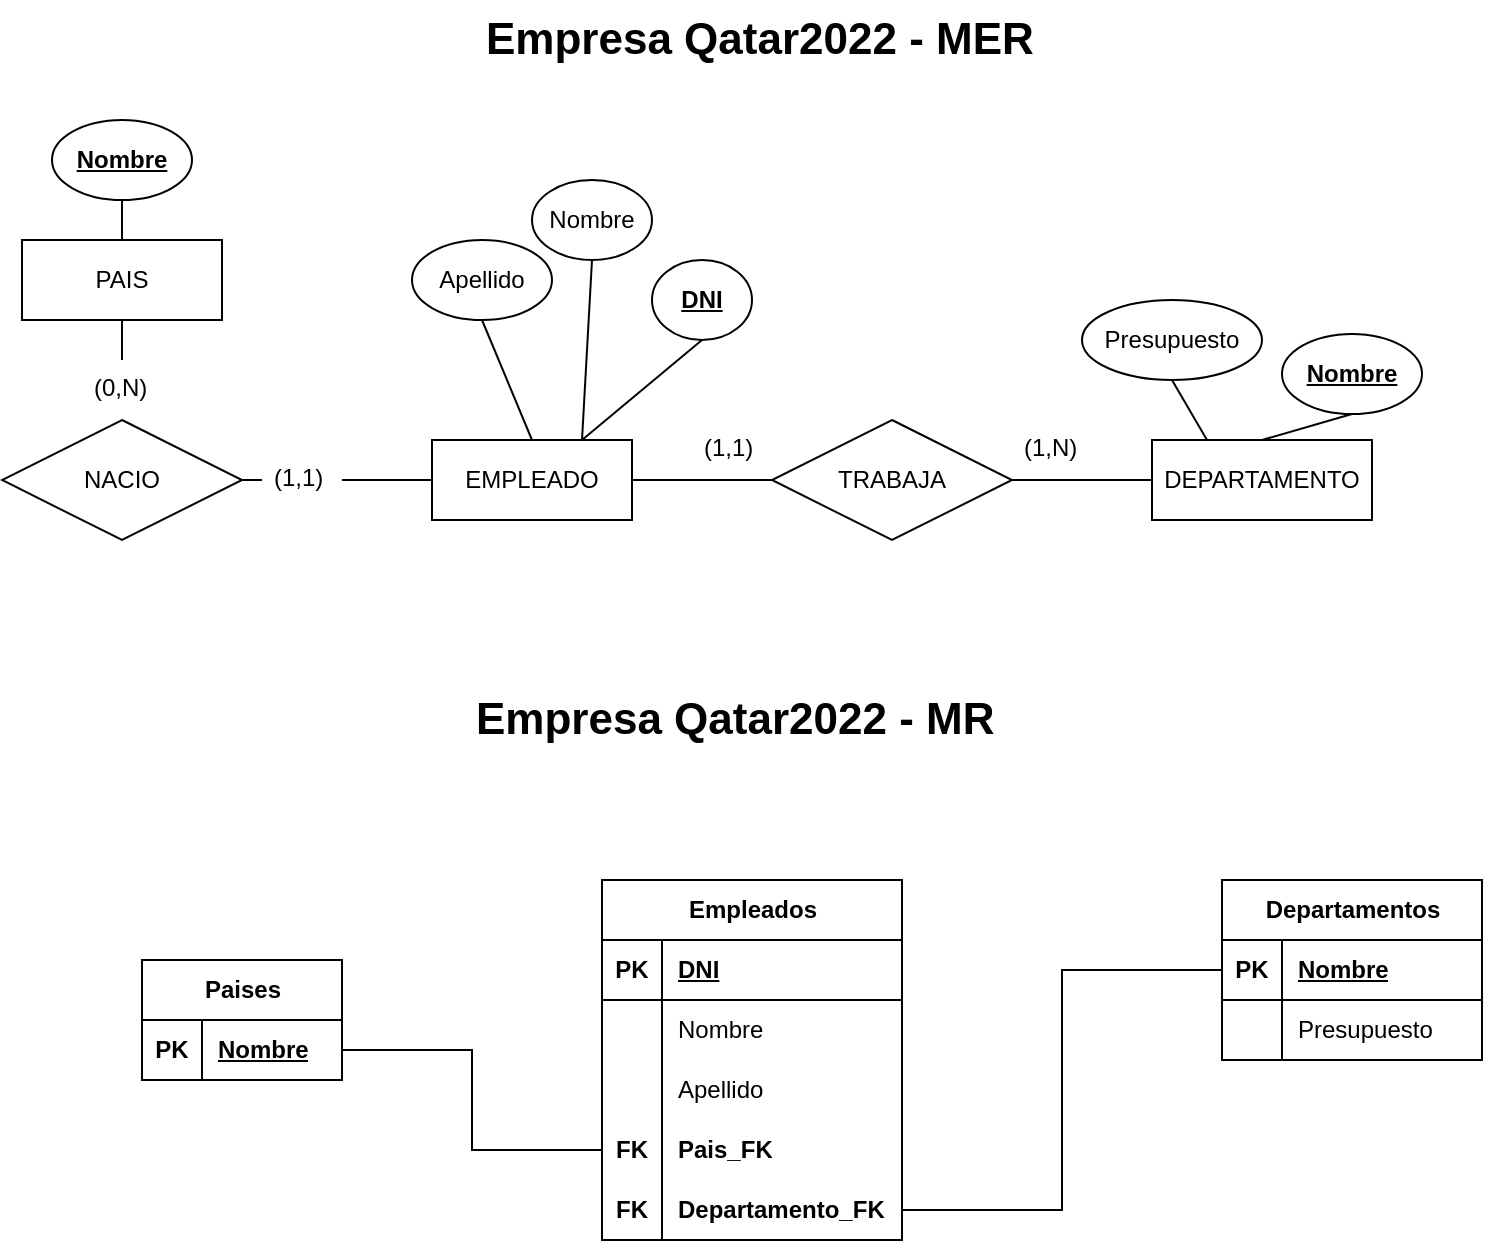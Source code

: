 <mxfile version="21.2.1" type="google">
  <diagram name="Page-1" id="V_r4Xg3WpU-lNRWwmF45">
    <mxGraphModel grid="1" page="1" gridSize="10" guides="1" tooltips="1" connect="1" arrows="1" fold="1" pageScale="1" pageWidth="291" pageHeight="413" math="0" shadow="0">
      <root>
        <mxCell id="0" />
        <mxCell id="1" parent="0" />
        <mxCell id="gcPwVNpe9fE2ie1yvJzp-1" value="&lt;font style=&quot;font-size: 22px;&quot;&gt;&lt;b&gt;Empresa Qatar2022 - MER&lt;/b&gt;&lt;/font&gt;" style="text;whiteSpace=wrap;html=1;" vertex="1" parent="1">
          <mxGeometry x="290" width="280" height="40" as="geometry" />
        </mxCell>
        <mxCell id="gcPwVNpe9fE2ie1yvJzp-24" style="edgeStyle=orthogonalEdgeStyle;rounded=0;orthogonalLoop=1;jettySize=auto;html=1;exitX=1;exitY=0.5;exitDx=0;exitDy=0;entryX=0;entryY=0.5;entryDx=0;entryDy=0;endArrow=none;endFill=0;" edge="1" parent="1" source="gcPwVNpe9fE2ie1yvJzp-3" target="gcPwVNpe9fE2ie1yvJzp-23">
          <mxGeometry relative="1" as="geometry" />
        </mxCell>
        <mxCell id="gcPwVNpe9fE2ie1yvJzp-3" value="EMPLEADO" style="whiteSpace=wrap;html=1;align=center;" vertex="1" parent="1">
          <mxGeometry x="265" y="220" width="100" height="40" as="geometry" />
        </mxCell>
        <mxCell id="gcPwVNpe9fE2ie1yvJzp-4" value="DNI" style="ellipse;whiteSpace=wrap;html=1;align=center;fontStyle=5;" vertex="1" parent="1">
          <mxGeometry x="375" y="130" width="50" height="40" as="geometry" />
        </mxCell>
        <mxCell id="gcPwVNpe9fE2ie1yvJzp-5" value="Nombre" style="ellipse;whiteSpace=wrap;html=1;align=center;" vertex="1" parent="1">
          <mxGeometry x="315" y="90" width="60" height="40" as="geometry" />
        </mxCell>
        <mxCell id="gcPwVNpe9fE2ie1yvJzp-6" value="Apellido" style="ellipse;whiteSpace=wrap;html=1;align=center;" vertex="1" parent="1">
          <mxGeometry x="255" y="120" width="70" height="40" as="geometry" />
        </mxCell>
        <mxCell id="gcPwVNpe9fE2ie1yvJzp-8" value="" style="endArrow=none;html=1;rounded=0;entryX=0.5;entryY=1;entryDx=0;entryDy=0;exitX=0.75;exitY=0;exitDx=0;exitDy=0;" edge="1" parent="1" source="gcPwVNpe9fE2ie1yvJzp-3" target="gcPwVNpe9fE2ie1yvJzp-4">
          <mxGeometry relative="1" as="geometry">
            <mxPoint x="225" y="420" as="sourcePoint" />
            <mxPoint x="385" y="420" as="targetPoint" />
          </mxGeometry>
        </mxCell>
        <mxCell id="gcPwVNpe9fE2ie1yvJzp-9" value="" style="endArrow=none;html=1;rounded=0;entryX=0.5;entryY=1;entryDx=0;entryDy=0;exitX=0.75;exitY=0;exitDx=0;exitDy=0;" edge="1" parent="1" source="gcPwVNpe9fE2ie1yvJzp-3" target="gcPwVNpe9fE2ie1yvJzp-5">
          <mxGeometry relative="1" as="geometry">
            <mxPoint x="350" y="230" as="sourcePoint" />
            <mxPoint x="410" y="180" as="targetPoint" />
          </mxGeometry>
        </mxCell>
        <mxCell id="gcPwVNpe9fE2ie1yvJzp-10" value="" style="endArrow=none;html=1;rounded=0;exitX=0.5;exitY=0;exitDx=0;exitDy=0;entryX=0.5;entryY=1;entryDx=0;entryDy=0;" edge="1" parent="1" source="gcPwVNpe9fE2ie1yvJzp-3" target="gcPwVNpe9fE2ie1yvJzp-6">
          <mxGeometry relative="1" as="geometry">
            <mxPoint x="360" y="240" as="sourcePoint" />
            <mxPoint x="425" y="190" as="targetPoint" />
          </mxGeometry>
        </mxCell>
        <mxCell id="gcPwVNpe9fE2ie1yvJzp-12" value="DEPARTAMENTO" style="whiteSpace=wrap;html=1;align=center;" vertex="1" parent="1">
          <mxGeometry x="625" y="220" width="110" height="40" as="geometry" />
        </mxCell>
        <mxCell id="gcPwVNpe9fE2ie1yvJzp-15" value="Nombre" style="ellipse;whiteSpace=wrap;html=1;align=center;fontStyle=5" vertex="1" parent="1">
          <mxGeometry x="690" y="167" width="70" height="40" as="geometry" />
        </mxCell>
        <mxCell id="gcPwVNpe9fE2ie1yvJzp-17" value="Presupuesto" style="ellipse;whiteSpace=wrap;html=1;align=center;" vertex="1" parent="1">
          <mxGeometry x="590" y="150" width="90" height="40" as="geometry" />
        </mxCell>
        <mxCell id="gcPwVNpe9fE2ie1yvJzp-21" value="" style="endArrow=none;html=1;rounded=0;entryX=0.5;entryY=1;entryDx=0;entryDy=0;exitX=0.5;exitY=0;exitDx=0;exitDy=0;" edge="1" parent="1" source="gcPwVNpe9fE2ie1yvJzp-12" target="gcPwVNpe9fE2ie1yvJzp-15">
          <mxGeometry relative="1" as="geometry">
            <mxPoint x="635" y="250" as="sourcePoint" />
            <mxPoint x="795" y="250" as="targetPoint" />
          </mxGeometry>
        </mxCell>
        <mxCell id="gcPwVNpe9fE2ie1yvJzp-22" value="" style="endArrow=none;html=1;rounded=0;exitX=0.5;exitY=1;exitDx=0;exitDy=0;entryX=0.25;entryY=0;entryDx=0;entryDy=0;" edge="1" parent="1" source="gcPwVNpe9fE2ie1yvJzp-17" target="gcPwVNpe9fE2ie1yvJzp-12">
          <mxGeometry relative="1" as="geometry">
            <mxPoint x="635" y="250" as="sourcePoint" />
            <mxPoint x="795" y="250" as="targetPoint" />
          </mxGeometry>
        </mxCell>
        <mxCell id="gcPwVNpe9fE2ie1yvJzp-25" style="edgeStyle=orthogonalEdgeStyle;rounded=0;orthogonalLoop=1;jettySize=auto;html=1;exitX=1;exitY=0.5;exitDx=0;exitDy=0;entryX=0;entryY=0.5;entryDx=0;entryDy=0;endArrow=none;endFill=0;" edge="1" parent="1" source="gcPwVNpe9fE2ie1yvJzp-23" target="gcPwVNpe9fE2ie1yvJzp-12">
          <mxGeometry relative="1" as="geometry" />
        </mxCell>
        <mxCell id="gcPwVNpe9fE2ie1yvJzp-23" value="TRABAJA" style="shape=rhombus;perimeter=rhombusPerimeter;whiteSpace=wrap;html=1;align=center;" vertex="1" parent="1">
          <mxGeometry x="435" y="210" width="120" height="60" as="geometry" />
        </mxCell>
        <mxCell id="gcPwVNpe9fE2ie1yvJzp-26" value="(1,1)" style="text;strokeColor=none;fillColor=none;spacingLeft=4;spacingRight=4;overflow=hidden;rotatable=0;points=[[0,0.5],[1,0.5]];portConstraint=eastwest;fontSize=12;whiteSpace=wrap;html=1;" vertex="1" parent="1">
          <mxGeometry x="395" y="210" width="40" height="30" as="geometry" />
        </mxCell>
        <mxCell id="gcPwVNpe9fE2ie1yvJzp-27" value="(1,N)" style="text;strokeColor=none;fillColor=none;spacingLeft=4;spacingRight=4;overflow=hidden;rotatable=0;points=[[0,0.5],[1,0.5]];portConstraint=eastwest;fontSize=12;whiteSpace=wrap;html=1;" vertex="1" parent="1">
          <mxGeometry x="555" y="210" width="40" height="30" as="geometry" />
        </mxCell>
        <mxCell id="gcPwVNpe9fE2ie1yvJzp-28" value="&lt;font style=&quot;font-size: 22px;&quot;&gt;&lt;b&gt;Empresa Qatar2022 - MR&lt;/b&gt;&lt;/font&gt;" style="text;whiteSpace=wrap;html=1;" vertex="1" parent="1">
          <mxGeometry x="285" y="340" width="280" height="40" as="geometry" />
        </mxCell>
        <mxCell id="gcPwVNpe9fE2ie1yvJzp-29" value="Empleados" style="shape=table;startSize=30;container=1;collapsible=1;childLayout=tableLayout;fixedRows=1;rowLines=0;fontStyle=1;align=center;resizeLast=1;html=1;" vertex="1" parent="1">
          <mxGeometry x="350" y="440" width="150" height="180" as="geometry" />
        </mxCell>
        <mxCell id="gcPwVNpe9fE2ie1yvJzp-30" value="" style="shape=tableRow;horizontal=0;startSize=0;swimlaneHead=0;swimlaneBody=0;fillColor=none;collapsible=0;dropTarget=0;points=[[0,0.5],[1,0.5]];portConstraint=eastwest;top=0;left=0;right=0;bottom=1;" vertex="1" parent="gcPwVNpe9fE2ie1yvJzp-29">
          <mxGeometry y="30" width="150" height="30" as="geometry" />
        </mxCell>
        <mxCell id="gcPwVNpe9fE2ie1yvJzp-31" value="PK" style="shape=partialRectangle;connectable=0;fillColor=none;top=0;left=0;bottom=0;right=0;fontStyle=1;overflow=hidden;whiteSpace=wrap;html=1;" vertex="1" parent="gcPwVNpe9fE2ie1yvJzp-30">
          <mxGeometry width="30" height="30" as="geometry">
            <mxRectangle width="30" height="30" as="alternateBounds" />
          </mxGeometry>
        </mxCell>
        <mxCell id="gcPwVNpe9fE2ie1yvJzp-32" value="DNI" style="shape=partialRectangle;connectable=0;fillColor=none;top=0;left=0;bottom=0;right=0;align=left;spacingLeft=6;fontStyle=5;overflow=hidden;whiteSpace=wrap;html=1;" vertex="1" parent="gcPwVNpe9fE2ie1yvJzp-30">
          <mxGeometry x="30" width="120" height="30" as="geometry">
            <mxRectangle width="120" height="30" as="alternateBounds" />
          </mxGeometry>
        </mxCell>
        <mxCell id="gcPwVNpe9fE2ie1yvJzp-33" value="" style="shape=tableRow;horizontal=0;startSize=0;swimlaneHead=0;swimlaneBody=0;fillColor=none;collapsible=0;dropTarget=0;points=[[0,0.5],[1,0.5]];portConstraint=eastwest;top=0;left=0;right=0;bottom=0;" vertex="1" parent="gcPwVNpe9fE2ie1yvJzp-29">
          <mxGeometry y="60" width="150" height="30" as="geometry" />
        </mxCell>
        <mxCell id="gcPwVNpe9fE2ie1yvJzp-34" value="" style="shape=partialRectangle;connectable=0;fillColor=none;top=0;left=0;bottom=0;right=0;editable=1;overflow=hidden;whiteSpace=wrap;html=1;" vertex="1" parent="gcPwVNpe9fE2ie1yvJzp-33">
          <mxGeometry width="30" height="30" as="geometry">
            <mxRectangle width="30" height="30" as="alternateBounds" />
          </mxGeometry>
        </mxCell>
        <mxCell id="gcPwVNpe9fE2ie1yvJzp-35" value="Nombre" style="shape=partialRectangle;connectable=0;fillColor=none;top=0;left=0;bottom=0;right=0;align=left;spacingLeft=6;overflow=hidden;whiteSpace=wrap;html=1;" vertex="1" parent="gcPwVNpe9fE2ie1yvJzp-33">
          <mxGeometry x="30" width="120" height="30" as="geometry">
            <mxRectangle width="120" height="30" as="alternateBounds" />
          </mxGeometry>
        </mxCell>
        <mxCell id="gcPwVNpe9fE2ie1yvJzp-36" value="" style="shape=tableRow;horizontal=0;startSize=0;swimlaneHead=0;swimlaneBody=0;fillColor=none;collapsible=0;dropTarget=0;points=[[0,0.5],[1,0.5]];portConstraint=eastwest;top=0;left=0;right=0;bottom=0;" vertex="1" parent="gcPwVNpe9fE2ie1yvJzp-29">
          <mxGeometry y="90" width="150" height="30" as="geometry" />
        </mxCell>
        <mxCell id="gcPwVNpe9fE2ie1yvJzp-37" value="" style="shape=partialRectangle;connectable=0;fillColor=none;top=0;left=0;bottom=0;right=0;editable=1;overflow=hidden;whiteSpace=wrap;html=1;" vertex="1" parent="gcPwVNpe9fE2ie1yvJzp-36">
          <mxGeometry width="30" height="30" as="geometry">
            <mxRectangle width="30" height="30" as="alternateBounds" />
          </mxGeometry>
        </mxCell>
        <mxCell id="gcPwVNpe9fE2ie1yvJzp-38" value="Apellido" style="shape=partialRectangle;connectable=0;fillColor=none;top=0;left=0;bottom=0;right=0;align=left;spacingLeft=6;overflow=hidden;whiteSpace=wrap;html=1;" vertex="1" parent="gcPwVNpe9fE2ie1yvJzp-36">
          <mxGeometry x="30" width="120" height="30" as="geometry">
            <mxRectangle width="120" height="30" as="alternateBounds" />
          </mxGeometry>
        </mxCell>
        <mxCell id="gcPwVNpe9fE2ie1yvJzp-39" value="" style="shape=tableRow;horizontal=0;startSize=0;swimlaneHead=0;swimlaneBody=0;fillColor=none;collapsible=0;dropTarget=0;points=[[0,0.5],[1,0.5]];portConstraint=eastwest;top=0;left=0;right=0;bottom=0;" vertex="1" parent="gcPwVNpe9fE2ie1yvJzp-29">
          <mxGeometry y="120" width="150" height="30" as="geometry" />
        </mxCell>
        <mxCell id="gcPwVNpe9fE2ie1yvJzp-40" value="FK" style="shape=partialRectangle;connectable=0;fillColor=none;top=0;left=0;bottom=0;right=0;editable=1;overflow=hidden;whiteSpace=wrap;html=1;fontStyle=1" vertex="1" parent="gcPwVNpe9fE2ie1yvJzp-39">
          <mxGeometry width="30" height="30" as="geometry">
            <mxRectangle width="30" height="30" as="alternateBounds" />
          </mxGeometry>
        </mxCell>
        <mxCell id="gcPwVNpe9fE2ie1yvJzp-41" value="Pais_FK" style="shape=partialRectangle;connectable=0;fillColor=none;top=0;left=0;bottom=0;right=0;align=left;spacingLeft=6;overflow=hidden;whiteSpace=wrap;html=1;fontStyle=1" vertex="1" parent="gcPwVNpe9fE2ie1yvJzp-39">
          <mxGeometry x="30" width="120" height="30" as="geometry">
            <mxRectangle width="120" height="30" as="alternateBounds" />
          </mxGeometry>
        </mxCell>
        <mxCell id="gcPwVNpe9fE2ie1yvJzp-79" value="" style="shape=tableRow;horizontal=0;startSize=0;swimlaneHead=0;swimlaneBody=0;fillColor=none;collapsible=0;dropTarget=0;points=[[0,0.5],[1,0.5]];portConstraint=eastwest;top=0;left=0;right=0;bottom=0;" vertex="1" parent="gcPwVNpe9fE2ie1yvJzp-29">
          <mxGeometry y="150" width="150" height="30" as="geometry" />
        </mxCell>
        <mxCell id="gcPwVNpe9fE2ie1yvJzp-80" value="FK" style="shape=partialRectangle;connectable=0;fillColor=none;top=0;left=0;bottom=0;right=0;editable=1;overflow=hidden;whiteSpace=wrap;html=1;fontStyle=1" vertex="1" parent="gcPwVNpe9fE2ie1yvJzp-79">
          <mxGeometry width="30" height="30" as="geometry">
            <mxRectangle width="30" height="30" as="alternateBounds" />
          </mxGeometry>
        </mxCell>
        <mxCell id="gcPwVNpe9fE2ie1yvJzp-81" value="Departamento_FK&amp;nbsp;" style="shape=partialRectangle;connectable=0;fillColor=none;top=0;left=0;bottom=0;right=0;align=left;spacingLeft=6;overflow=hidden;whiteSpace=wrap;html=1;fontStyle=1" vertex="1" parent="gcPwVNpe9fE2ie1yvJzp-79">
          <mxGeometry x="30" width="120" height="30" as="geometry">
            <mxRectangle width="120" height="30" as="alternateBounds" />
          </mxGeometry>
        </mxCell>
        <mxCell id="gcPwVNpe9fE2ie1yvJzp-42" value="Departamentos" style="shape=table;startSize=30;container=1;collapsible=1;childLayout=tableLayout;fixedRows=1;rowLines=0;fontStyle=1;align=center;resizeLast=1;html=1;" vertex="1" parent="1">
          <mxGeometry x="660" y="440" width="130" height="90" as="geometry" />
        </mxCell>
        <mxCell id="gcPwVNpe9fE2ie1yvJzp-43" value="" style="shape=tableRow;horizontal=0;startSize=0;swimlaneHead=0;swimlaneBody=0;fillColor=none;collapsible=0;dropTarget=0;points=[[0,0.5],[1,0.5]];portConstraint=eastwest;top=0;left=0;right=0;bottom=1;" vertex="1" parent="gcPwVNpe9fE2ie1yvJzp-42">
          <mxGeometry y="30" width="130" height="30" as="geometry" />
        </mxCell>
        <mxCell id="gcPwVNpe9fE2ie1yvJzp-44" value="PK" style="shape=partialRectangle;connectable=0;fillColor=none;top=0;left=0;bottom=0;right=0;fontStyle=1;overflow=hidden;whiteSpace=wrap;html=1;" vertex="1" parent="gcPwVNpe9fE2ie1yvJzp-43">
          <mxGeometry width="30" height="30" as="geometry">
            <mxRectangle width="30" height="30" as="alternateBounds" />
          </mxGeometry>
        </mxCell>
        <mxCell id="gcPwVNpe9fE2ie1yvJzp-45" value="Nombre" style="shape=partialRectangle;connectable=0;fillColor=none;top=0;left=0;bottom=0;right=0;align=left;spacingLeft=6;fontStyle=5;overflow=hidden;whiteSpace=wrap;html=1;" vertex="1" parent="gcPwVNpe9fE2ie1yvJzp-43">
          <mxGeometry x="30" width="100" height="30" as="geometry">
            <mxRectangle width="100" height="30" as="alternateBounds" />
          </mxGeometry>
        </mxCell>
        <mxCell id="gcPwVNpe9fE2ie1yvJzp-49" value="" style="shape=tableRow;horizontal=0;startSize=0;swimlaneHead=0;swimlaneBody=0;fillColor=none;collapsible=0;dropTarget=0;points=[[0,0.5],[1,0.5]];portConstraint=eastwest;top=0;left=0;right=0;bottom=0;" vertex="1" parent="gcPwVNpe9fE2ie1yvJzp-42">
          <mxGeometry y="60" width="130" height="30" as="geometry" />
        </mxCell>
        <mxCell id="gcPwVNpe9fE2ie1yvJzp-50" value="" style="shape=partialRectangle;connectable=0;fillColor=none;top=0;left=0;bottom=0;right=0;editable=1;overflow=hidden;whiteSpace=wrap;html=1;" vertex="1" parent="gcPwVNpe9fE2ie1yvJzp-49">
          <mxGeometry width="30" height="30" as="geometry">
            <mxRectangle width="30" height="30" as="alternateBounds" />
          </mxGeometry>
        </mxCell>
        <mxCell id="gcPwVNpe9fE2ie1yvJzp-51" value="Presupuesto" style="shape=partialRectangle;connectable=0;fillColor=none;top=0;left=0;bottom=0;right=0;align=left;spacingLeft=6;overflow=hidden;whiteSpace=wrap;html=1;" vertex="1" parent="gcPwVNpe9fE2ie1yvJzp-49">
          <mxGeometry x="30" width="100" height="30" as="geometry">
            <mxRectangle width="100" height="30" as="alternateBounds" />
          </mxGeometry>
        </mxCell>
        <mxCell id="gcPwVNpe9fE2ie1yvJzp-56" style="edgeStyle=orthogonalEdgeStyle;rounded=0;orthogonalLoop=1;jettySize=auto;html=1;exitX=1;exitY=0.5;exitDx=0;exitDy=0;entryX=0;entryY=0.5;entryDx=0;entryDy=0;endArrow=none;endFill=0;" edge="1" parent="1" source="gcPwVNpe9fE2ie1yvJzp-74" target="gcPwVNpe9fE2ie1yvJzp-3">
          <mxGeometry relative="1" as="geometry" />
        </mxCell>
        <mxCell id="gcPwVNpe9fE2ie1yvJzp-55" value="NACIO" style="shape=rhombus;perimeter=rhombusPerimeter;whiteSpace=wrap;html=1;align=center;" vertex="1" parent="1">
          <mxGeometry x="50" y="210" width="120" height="60" as="geometry" />
        </mxCell>
        <mxCell id="gcPwVNpe9fE2ie1yvJzp-58" style="edgeStyle=orthogonalEdgeStyle;rounded=0;orthogonalLoop=1;jettySize=auto;html=1;exitX=0.5;exitY=1;exitDx=0;exitDy=0;entryX=0.5;entryY=0;entryDx=0;entryDy=0;endArrow=none;endFill=0;" edge="1" parent="1" source="gcPwVNpe9fE2ie1yvJzp-76" target="gcPwVNpe9fE2ie1yvJzp-55">
          <mxGeometry relative="1" as="geometry" />
        </mxCell>
        <mxCell id="gcPwVNpe9fE2ie1yvJzp-57" value="PAIS" style="whiteSpace=wrap;html=1;align=center;" vertex="1" parent="1">
          <mxGeometry x="60" y="120" width="100" height="40" as="geometry" />
        </mxCell>
        <mxCell id="gcPwVNpe9fE2ie1yvJzp-60" style="edgeStyle=orthogonalEdgeStyle;rounded=0;orthogonalLoop=1;jettySize=auto;html=1;exitX=0.5;exitY=1;exitDx=0;exitDy=0;entryX=0.5;entryY=0;entryDx=0;entryDy=0;endArrow=none;endFill=0;" edge="1" parent="1" source="gcPwVNpe9fE2ie1yvJzp-59" target="gcPwVNpe9fE2ie1yvJzp-57">
          <mxGeometry relative="1" as="geometry">
            <mxPoint x="110" y="90" as="sourcePoint" />
          </mxGeometry>
        </mxCell>
        <mxCell id="gcPwVNpe9fE2ie1yvJzp-59" value="Nombre" style="ellipse;whiteSpace=wrap;html=1;align=center;fontStyle=5" vertex="1" parent="1">
          <mxGeometry x="75" y="60" width="70" height="40" as="geometry" />
        </mxCell>
        <mxCell id="gcPwVNpe9fE2ie1yvJzp-61" value="Paises" style="shape=table;startSize=30;container=1;collapsible=1;childLayout=tableLayout;fixedRows=1;rowLines=0;fontStyle=1;align=center;resizeLast=1;html=1;" vertex="1" parent="1">
          <mxGeometry x="120" y="480" width="100" height="60" as="geometry" />
        </mxCell>
        <mxCell id="gcPwVNpe9fE2ie1yvJzp-62" value="" style="shape=tableRow;horizontal=0;startSize=0;swimlaneHead=0;swimlaneBody=0;fillColor=none;collapsible=0;dropTarget=0;points=[[0,0.5],[1,0.5]];portConstraint=eastwest;top=0;left=0;right=0;bottom=1;" vertex="1" parent="gcPwVNpe9fE2ie1yvJzp-61">
          <mxGeometry y="30" width="100" height="30" as="geometry" />
        </mxCell>
        <mxCell id="gcPwVNpe9fE2ie1yvJzp-63" value="PK" style="shape=partialRectangle;connectable=0;fillColor=none;top=0;left=0;bottom=0;right=0;fontStyle=1;overflow=hidden;whiteSpace=wrap;html=1;" vertex="1" parent="gcPwVNpe9fE2ie1yvJzp-62">
          <mxGeometry width="30" height="30" as="geometry">
            <mxRectangle width="30" height="30" as="alternateBounds" />
          </mxGeometry>
        </mxCell>
        <mxCell id="gcPwVNpe9fE2ie1yvJzp-64" value="Nombre" style="shape=partialRectangle;connectable=0;fillColor=none;top=0;left=0;bottom=0;right=0;align=left;spacingLeft=6;fontStyle=5;overflow=hidden;whiteSpace=wrap;html=1;" vertex="1" parent="gcPwVNpe9fE2ie1yvJzp-62">
          <mxGeometry x="30" width="70" height="30" as="geometry">
            <mxRectangle width="70" height="30" as="alternateBounds" />
          </mxGeometry>
        </mxCell>
        <mxCell id="gcPwVNpe9fE2ie1yvJzp-75" value="" style="edgeStyle=orthogonalEdgeStyle;rounded=0;orthogonalLoop=1;jettySize=auto;html=1;exitX=1;exitY=0.5;exitDx=0;exitDy=0;entryX=0;entryY=0.5;entryDx=0;entryDy=0;endArrow=none;endFill=0;" edge="1" parent="1" source="gcPwVNpe9fE2ie1yvJzp-55" target="gcPwVNpe9fE2ie1yvJzp-74">
          <mxGeometry relative="1" as="geometry">
            <mxPoint x="170" y="240" as="sourcePoint" />
            <mxPoint x="265" y="240" as="targetPoint" />
          </mxGeometry>
        </mxCell>
        <mxCell id="gcPwVNpe9fE2ie1yvJzp-74" value="(1,1)" style="text;strokeColor=none;fillColor=none;spacingLeft=4;spacingRight=4;overflow=hidden;rotatable=0;points=[[0,0.5],[1,0.5]];portConstraint=eastwest;fontSize=12;whiteSpace=wrap;html=1;" vertex="1" parent="1">
          <mxGeometry x="180" y="225" width="40" height="30" as="geometry" />
        </mxCell>
        <mxCell id="gcPwVNpe9fE2ie1yvJzp-77" value="" style="edgeStyle=orthogonalEdgeStyle;rounded=0;orthogonalLoop=1;jettySize=auto;html=1;exitX=0.5;exitY=1;exitDx=0;exitDy=0;entryX=0.5;entryY=0;entryDx=0;entryDy=0;endArrow=none;endFill=0;" edge="1" parent="1" source="gcPwVNpe9fE2ie1yvJzp-57" target="gcPwVNpe9fE2ie1yvJzp-76">
          <mxGeometry relative="1" as="geometry">
            <mxPoint x="110" y="160" as="sourcePoint" />
            <mxPoint x="110" y="210" as="targetPoint" />
          </mxGeometry>
        </mxCell>
        <mxCell id="gcPwVNpe9fE2ie1yvJzp-76" value="(0,N)" style="text;strokeColor=none;fillColor=none;spacingLeft=4;spacingRight=4;overflow=hidden;rotatable=0;points=[[0,0.5],[1,0.5]];portConstraint=eastwest;fontSize=12;whiteSpace=wrap;html=1;" vertex="1" parent="1">
          <mxGeometry x="90" y="180" width="40" height="30" as="geometry" />
        </mxCell>
        <mxCell id="gcPwVNpe9fE2ie1yvJzp-78" style="edgeStyle=orthogonalEdgeStyle;rounded=0;orthogonalLoop=1;jettySize=auto;html=1;exitX=1;exitY=0.5;exitDx=0;exitDy=0;entryX=0;entryY=0.5;entryDx=0;entryDy=0;endArrow=none;endFill=0;" edge="1" parent="1" source="gcPwVNpe9fE2ie1yvJzp-62" target="gcPwVNpe9fE2ie1yvJzp-39">
          <mxGeometry relative="1" as="geometry" />
        </mxCell>
        <mxCell id="gcPwVNpe9fE2ie1yvJzp-82" style="edgeStyle=orthogonalEdgeStyle;rounded=0;orthogonalLoop=1;jettySize=auto;html=1;exitX=0;exitY=0.5;exitDx=0;exitDy=0;entryX=1;entryY=0.5;entryDx=0;entryDy=0;endArrow=none;endFill=0;" edge="1" parent="1" source="gcPwVNpe9fE2ie1yvJzp-43" target="gcPwVNpe9fE2ie1yvJzp-79">
          <mxGeometry relative="1" as="geometry" />
        </mxCell>
      </root>
    </mxGraphModel>
  </diagram>
</mxfile>
